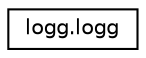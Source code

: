 digraph "Graphical Class Hierarchy"
{
 // LATEX_PDF_SIZE
  edge [fontname="Helvetica",fontsize="10",labelfontname="Helvetica",labelfontsize="10"];
  node [fontname="Helvetica",fontsize="10",shape=record];
  rankdir="LR";
  Node0 [label="logg.logg",height=0.2,width=0.4,color="black", fillcolor="white", style="filled",URL="$classlogg_1_1logg.html",tooltip=" "];
}
